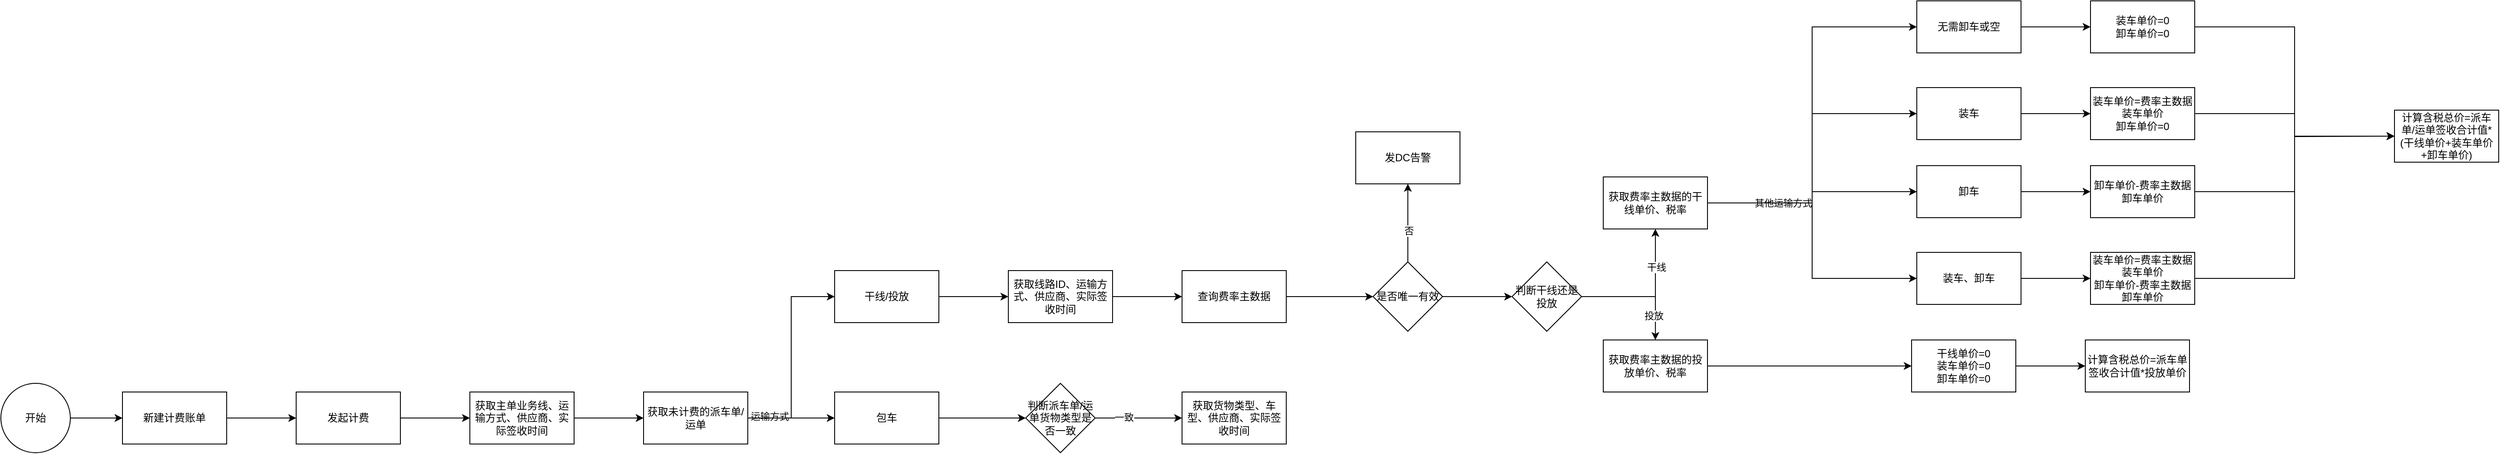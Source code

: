 <mxfile version="28.1.0">
  <diagram name="第 1 页" id="81J3v8VgtAfDuoiSXYik">
    <mxGraphModel dx="1426" dy="200871" grid="1" gridSize="10" guides="1" tooltips="1" connect="1" arrows="1" fold="1" page="1" pageScale="1" pageWidth="20000" pageHeight="200000" math="0" shadow="0">
      <root>
        <mxCell id="0" />
        <mxCell id="1" parent="0" />
        <mxCell id="ZeDddJGaVsbgRb_YvKpA-3" value="" style="edgeStyle=orthogonalEdgeStyle;rounded=0;orthogonalLoop=1;jettySize=auto;html=1;" edge="1" parent="1" source="ZeDddJGaVsbgRb_YvKpA-1" target="ZeDddJGaVsbgRb_YvKpA-2">
          <mxGeometry relative="1" as="geometry" />
        </mxCell>
        <mxCell id="ZeDddJGaVsbgRb_YvKpA-1" value="开始" style="ellipse;whiteSpace=wrap;html=1;aspect=fixed;" vertex="1" parent="1">
          <mxGeometry x="190" y="430" width="80" height="80" as="geometry" />
        </mxCell>
        <mxCell id="ZeDddJGaVsbgRb_YvKpA-5" value="" style="edgeStyle=orthogonalEdgeStyle;rounded=0;orthogonalLoop=1;jettySize=auto;html=1;" edge="1" parent="1" source="ZeDddJGaVsbgRb_YvKpA-2" target="ZeDddJGaVsbgRb_YvKpA-4">
          <mxGeometry relative="1" as="geometry" />
        </mxCell>
        <mxCell id="ZeDddJGaVsbgRb_YvKpA-2" value="新建计费账单" style="whiteSpace=wrap;html=1;" vertex="1" parent="1">
          <mxGeometry x="330" y="440" width="120" height="60" as="geometry" />
        </mxCell>
        <mxCell id="ZeDddJGaVsbgRb_YvKpA-7" value="" style="edgeStyle=orthogonalEdgeStyle;rounded=0;orthogonalLoop=1;jettySize=auto;html=1;" edge="1" parent="1" source="ZeDddJGaVsbgRb_YvKpA-4" target="ZeDddJGaVsbgRb_YvKpA-6">
          <mxGeometry relative="1" as="geometry" />
        </mxCell>
        <mxCell id="ZeDddJGaVsbgRb_YvKpA-4" value="发起计费" style="whiteSpace=wrap;html=1;" vertex="1" parent="1">
          <mxGeometry x="530" y="440" width="120" height="60" as="geometry" />
        </mxCell>
        <mxCell id="ZeDddJGaVsbgRb_YvKpA-9" value="" style="edgeStyle=orthogonalEdgeStyle;rounded=0;orthogonalLoop=1;jettySize=auto;html=1;" edge="1" parent="1" source="ZeDddJGaVsbgRb_YvKpA-6" target="ZeDddJGaVsbgRb_YvKpA-8">
          <mxGeometry relative="1" as="geometry" />
        </mxCell>
        <mxCell id="ZeDddJGaVsbgRb_YvKpA-6" value="获取主单业务线、运输方式、供应商、实际签收时间" style="whiteSpace=wrap;html=1;" vertex="1" parent="1">
          <mxGeometry x="730" y="440" width="120" height="60" as="geometry" />
        </mxCell>
        <mxCell id="ZeDddJGaVsbgRb_YvKpA-11" value="" style="edgeStyle=orthogonalEdgeStyle;rounded=0;orthogonalLoop=1;jettySize=auto;html=1;entryX=0;entryY=0.5;entryDx=0;entryDy=0;" edge="1" parent="1" source="ZeDddJGaVsbgRb_YvKpA-8" target="ZeDddJGaVsbgRb_YvKpA-10">
          <mxGeometry relative="1" as="geometry" />
        </mxCell>
        <mxCell id="ZeDddJGaVsbgRb_YvKpA-23" value="运输方式" style="edgeLabel;html=1;align=center;verticalAlign=middle;resizable=0;points=[];" vertex="1" connectable="0" parent="ZeDddJGaVsbgRb_YvKpA-11">
          <mxGeometry x="-0.792" y="2" relative="1" as="geometry">
            <mxPoint as="offset" />
          </mxGeometry>
        </mxCell>
        <mxCell id="ZeDddJGaVsbgRb_YvKpA-49" value="" style="edgeStyle=orthogonalEdgeStyle;rounded=0;orthogonalLoop=1;jettySize=auto;html=1;" edge="1" parent="1" source="ZeDddJGaVsbgRb_YvKpA-8" target="ZeDddJGaVsbgRb_YvKpA-48">
          <mxGeometry relative="1" as="geometry" />
        </mxCell>
        <mxCell id="ZeDddJGaVsbgRb_YvKpA-8" value="获取未计费的派车单/运单" style="whiteSpace=wrap;html=1;" vertex="1" parent="1">
          <mxGeometry x="930" y="440" width="120" height="60" as="geometry" />
        </mxCell>
        <mxCell id="ZeDddJGaVsbgRb_YvKpA-13" value="" style="edgeStyle=orthogonalEdgeStyle;rounded=0;orthogonalLoop=1;jettySize=auto;html=1;" edge="1" parent="1" source="ZeDddJGaVsbgRb_YvKpA-10" target="ZeDddJGaVsbgRb_YvKpA-12">
          <mxGeometry relative="1" as="geometry" />
        </mxCell>
        <mxCell id="ZeDddJGaVsbgRb_YvKpA-10" value="干线/投放" style="whiteSpace=wrap;html=1;" vertex="1" parent="1">
          <mxGeometry x="1150" y="300" width="120" height="60" as="geometry" />
        </mxCell>
        <mxCell id="ZeDddJGaVsbgRb_YvKpA-15" value="" style="edgeStyle=orthogonalEdgeStyle;rounded=0;orthogonalLoop=1;jettySize=auto;html=1;" edge="1" parent="1" source="ZeDddJGaVsbgRb_YvKpA-12" target="ZeDddJGaVsbgRb_YvKpA-14">
          <mxGeometry relative="1" as="geometry" />
        </mxCell>
        <mxCell id="ZeDddJGaVsbgRb_YvKpA-12" value="获取线路ID、运输方式、供应商、实际签收时间" style="whiteSpace=wrap;html=1;" vertex="1" parent="1">
          <mxGeometry x="1350" y="300" width="120" height="60" as="geometry" />
        </mxCell>
        <mxCell id="ZeDddJGaVsbgRb_YvKpA-17" value="" style="edgeStyle=orthogonalEdgeStyle;rounded=0;orthogonalLoop=1;jettySize=auto;html=1;" edge="1" parent="1" source="ZeDddJGaVsbgRb_YvKpA-14" target="ZeDddJGaVsbgRb_YvKpA-16">
          <mxGeometry relative="1" as="geometry" />
        </mxCell>
        <mxCell id="ZeDddJGaVsbgRb_YvKpA-14" value="查询费率主数据" style="whiteSpace=wrap;html=1;" vertex="1" parent="1">
          <mxGeometry x="1550" y="300" width="120" height="60" as="geometry" />
        </mxCell>
        <mxCell id="ZeDddJGaVsbgRb_YvKpA-19" value="" style="edgeStyle=orthogonalEdgeStyle;rounded=0;orthogonalLoop=1;jettySize=auto;html=1;" edge="1" parent="1" source="ZeDddJGaVsbgRb_YvKpA-16" target="ZeDddJGaVsbgRb_YvKpA-18">
          <mxGeometry relative="1" as="geometry" />
        </mxCell>
        <mxCell id="ZeDddJGaVsbgRb_YvKpA-20" value="否" style="edgeLabel;html=1;align=center;verticalAlign=middle;resizable=0;points=[];" vertex="1" connectable="0" parent="ZeDddJGaVsbgRb_YvKpA-19">
          <mxGeometry x="-0.2" y="-1" relative="1" as="geometry">
            <mxPoint as="offset" />
          </mxGeometry>
        </mxCell>
        <mxCell id="ZeDddJGaVsbgRb_YvKpA-55" value="" style="edgeStyle=orthogonalEdgeStyle;rounded=0;orthogonalLoop=1;jettySize=auto;html=1;" edge="1" parent="1" source="ZeDddJGaVsbgRb_YvKpA-16" target="ZeDddJGaVsbgRb_YvKpA-54">
          <mxGeometry relative="1" as="geometry" />
        </mxCell>
        <mxCell id="ZeDddJGaVsbgRb_YvKpA-16" value="是否唯一有效" style="rhombus;whiteSpace=wrap;html=1;" vertex="1" parent="1">
          <mxGeometry x="1770" y="290" width="80" height="80" as="geometry" />
        </mxCell>
        <mxCell id="ZeDddJGaVsbgRb_YvKpA-18" value="发DC告警" style="whiteSpace=wrap;html=1;" vertex="1" parent="1">
          <mxGeometry x="1750" y="140" width="120" height="60" as="geometry" />
        </mxCell>
        <mxCell id="ZeDddJGaVsbgRb_YvKpA-25" value="" style="edgeStyle=orthogonalEdgeStyle;rounded=0;orthogonalLoop=1;jettySize=auto;html=1;entryX=0;entryY=0.5;entryDx=0;entryDy=0;" edge="1" parent="1" source="ZeDddJGaVsbgRb_YvKpA-21" target="ZeDddJGaVsbgRb_YvKpA-24">
          <mxGeometry relative="1" as="geometry" />
        </mxCell>
        <mxCell id="ZeDddJGaVsbgRb_YvKpA-27" value="其他运输方式" style="edgeLabel;html=1;align=center;verticalAlign=middle;resizable=0;points=[];" vertex="1" connectable="0" parent="ZeDddJGaVsbgRb_YvKpA-25">
          <mxGeometry x="-0.609" relative="1" as="geometry">
            <mxPoint as="offset" />
          </mxGeometry>
        </mxCell>
        <mxCell id="ZeDddJGaVsbgRb_YvKpA-30" value="" style="edgeStyle=orthogonalEdgeStyle;rounded=0;orthogonalLoop=1;jettySize=auto;html=1;entryX=0;entryY=0.5;entryDx=0;entryDy=0;" edge="1" parent="1" source="ZeDddJGaVsbgRb_YvKpA-21" target="ZeDddJGaVsbgRb_YvKpA-29">
          <mxGeometry relative="1" as="geometry" />
        </mxCell>
        <mxCell id="ZeDddJGaVsbgRb_YvKpA-32" value="" style="edgeStyle=orthogonalEdgeStyle;rounded=0;orthogonalLoop=1;jettySize=auto;html=1;entryX=0;entryY=0.5;entryDx=0;entryDy=0;" edge="1" parent="1" source="ZeDddJGaVsbgRb_YvKpA-21" target="ZeDddJGaVsbgRb_YvKpA-31">
          <mxGeometry relative="1" as="geometry" />
        </mxCell>
        <mxCell id="ZeDddJGaVsbgRb_YvKpA-34" value="" style="edgeStyle=orthogonalEdgeStyle;rounded=0;orthogonalLoop=1;jettySize=auto;html=1;entryX=0;entryY=0.5;entryDx=0;entryDy=0;" edge="1" parent="1" source="ZeDddJGaVsbgRb_YvKpA-21" target="ZeDddJGaVsbgRb_YvKpA-33">
          <mxGeometry relative="1" as="geometry" />
        </mxCell>
        <mxCell id="ZeDddJGaVsbgRb_YvKpA-21" value="获取费率主数据的干线单价、税率" style="whiteSpace=wrap;html=1;" vertex="1" parent="1">
          <mxGeometry x="2035" y="192" width="120" height="60" as="geometry" />
        </mxCell>
        <mxCell id="ZeDddJGaVsbgRb_YvKpA-36" value="" style="edgeStyle=orthogonalEdgeStyle;rounded=0;orthogonalLoop=1;jettySize=auto;html=1;" edge="1" parent="1" source="ZeDddJGaVsbgRb_YvKpA-24" target="ZeDddJGaVsbgRb_YvKpA-35">
          <mxGeometry relative="1" as="geometry" />
        </mxCell>
        <mxCell id="ZeDddJGaVsbgRb_YvKpA-24" value="无需卸车或空" style="whiteSpace=wrap;html=1;" vertex="1" parent="1">
          <mxGeometry x="2396" y="-11" width="120" height="60" as="geometry" />
        </mxCell>
        <mxCell id="ZeDddJGaVsbgRb_YvKpA-38" value="" style="edgeStyle=orthogonalEdgeStyle;rounded=0;orthogonalLoop=1;jettySize=auto;html=1;" edge="1" parent="1" source="ZeDddJGaVsbgRb_YvKpA-29" target="ZeDddJGaVsbgRb_YvKpA-37">
          <mxGeometry relative="1" as="geometry" />
        </mxCell>
        <mxCell id="ZeDddJGaVsbgRb_YvKpA-29" value="装车" style="whiteSpace=wrap;html=1;" vertex="1" parent="1">
          <mxGeometry x="2396" y="89" width="120" height="60" as="geometry" />
        </mxCell>
        <mxCell id="ZeDddJGaVsbgRb_YvKpA-40" value="" style="edgeStyle=orthogonalEdgeStyle;rounded=0;orthogonalLoop=1;jettySize=auto;html=1;" edge="1" parent="1" source="ZeDddJGaVsbgRb_YvKpA-31" target="ZeDddJGaVsbgRb_YvKpA-39">
          <mxGeometry relative="1" as="geometry" />
        </mxCell>
        <mxCell id="ZeDddJGaVsbgRb_YvKpA-31" value="卸车" style="whiteSpace=wrap;html=1;" vertex="1" parent="1">
          <mxGeometry x="2396" y="179" width="120" height="60" as="geometry" />
        </mxCell>
        <mxCell id="ZeDddJGaVsbgRb_YvKpA-42" value="" style="edgeStyle=orthogonalEdgeStyle;rounded=0;orthogonalLoop=1;jettySize=auto;html=1;" edge="1" parent="1" source="ZeDddJGaVsbgRb_YvKpA-33" target="ZeDddJGaVsbgRb_YvKpA-41">
          <mxGeometry relative="1" as="geometry" />
        </mxCell>
        <mxCell id="ZeDddJGaVsbgRb_YvKpA-33" value="装车、卸车" style="whiteSpace=wrap;html=1;" vertex="1" parent="1">
          <mxGeometry x="2396" y="279" width="120" height="60" as="geometry" />
        </mxCell>
        <mxCell id="ZeDddJGaVsbgRb_YvKpA-44" value="" style="edgeStyle=orthogonalEdgeStyle;rounded=0;orthogonalLoop=1;jettySize=auto;html=1;entryX=0;entryY=0.5;entryDx=0;entryDy=0;" edge="1" parent="1" source="ZeDddJGaVsbgRb_YvKpA-35" target="ZeDddJGaVsbgRb_YvKpA-43">
          <mxGeometry relative="1" as="geometry" />
        </mxCell>
        <mxCell id="ZeDddJGaVsbgRb_YvKpA-35" value="装车单价=0&lt;div&gt;卸车单价=0&lt;/div&gt;" style="whiteSpace=wrap;html=1;" vertex="1" parent="1">
          <mxGeometry x="2596" y="-11" width="120" height="60" as="geometry" />
        </mxCell>
        <mxCell id="ZeDddJGaVsbgRb_YvKpA-45" style="edgeStyle=orthogonalEdgeStyle;rounded=0;orthogonalLoop=1;jettySize=auto;html=1;" edge="1" parent="1" source="ZeDddJGaVsbgRb_YvKpA-37">
          <mxGeometry relative="1" as="geometry">
            <mxPoint x="2946" y="145" as="targetPoint" />
          </mxGeometry>
        </mxCell>
        <mxCell id="ZeDddJGaVsbgRb_YvKpA-37" value="装车单价=费率主数据装车单价&lt;div&gt;卸车单价=0&lt;/div&gt;" style="whiteSpace=wrap;html=1;" vertex="1" parent="1">
          <mxGeometry x="2596" y="89" width="120" height="60" as="geometry" />
        </mxCell>
        <mxCell id="ZeDddJGaVsbgRb_YvKpA-46" style="edgeStyle=orthogonalEdgeStyle;rounded=0;orthogonalLoop=1;jettySize=auto;html=1;entryX=0;entryY=0.5;entryDx=0;entryDy=0;" edge="1" parent="1" source="ZeDddJGaVsbgRb_YvKpA-39" target="ZeDddJGaVsbgRb_YvKpA-43">
          <mxGeometry relative="1" as="geometry" />
        </mxCell>
        <mxCell id="ZeDddJGaVsbgRb_YvKpA-39" value="卸车单价-费率主数据卸车单价" style="whiteSpace=wrap;html=1;" vertex="1" parent="1">
          <mxGeometry x="2596" y="179" width="120" height="60" as="geometry" />
        </mxCell>
        <mxCell id="ZeDddJGaVsbgRb_YvKpA-47" style="edgeStyle=orthogonalEdgeStyle;rounded=0;orthogonalLoop=1;jettySize=auto;html=1;entryX=0;entryY=0.5;entryDx=0;entryDy=0;" edge="1" parent="1" source="ZeDddJGaVsbgRb_YvKpA-41" target="ZeDddJGaVsbgRb_YvKpA-43">
          <mxGeometry relative="1" as="geometry" />
        </mxCell>
        <mxCell id="ZeDddJGaVsbgRb_YvKpA-41" value="装车单价=费率主数据装车单价&lt;div&gt;卸车单价-费率主数据卸车单价&lt;/div&gt;" style="whiteSpace=wrap;html=1;" vertex="1" parent="1">
          <mxGeometry x="2596" y="279" width="120" height="60" as="geometry" />
        </mxCell>
        <mxCell id="ZeDddJGaVsbgRb_YvKpA-43" value="计算含税总价=派车单/运单签收合计值*(干线单价+装车单价+卸车单价)" style="whiteSpace=wrap;html=1;" vertex="1" parent="1">
          <mxGeometry x="2946" y="115" width="120" height="60" as="geometry" />
        </mxCell>
        <mxCell id="ZeDddJGaVsbgRb_YvKpA-67" value="" style="edgeStyle=orthogonalEdgeStyle;rounded=0;orthogonalLoop=1;jettySize=auto;html=1;" edge="1" parent="1" source="ZeDddJGaVsbgRb_YvKpA-48" target="ZeDddJGaVsbgRb_YvKpA-66">
          <mxGeometry relative="1" as="geometry" />
        </mxCell>
        <mxCell id="ZeDddJGaVsbgRb_YvKpA-48" value="包车" style="whiteSpace=wrap;html=1;" vertex="1" parent="1">
          <mxGeometry x="1150" y="440" width="120" height="60" as="geometry" />
        </mxCell>
        <mxCell id="ZeDddJGaVsbgRb_YvKpA-57" style="edgeStyle=orthogonalEdgeStyle;rounded=0;orthogonalLoop=1;jettySize=auto;html=1;entryX=0.5;entryY=1;entryDx=0;entryDy=0;" edge="1" parent="1" source="ZeDddJGaVsbgRb_YvKpA-54" target="ZeDddJGaVsbgRb_YvKpA-21">
          <mxGeometry relative="1" as="geometry" />
        </mxCell>
        <mxCell id="ZeDddJGaVsbgRb_YvKpA-58" value="干线" style="edgeLabel;html=1;align=center;verticalAlign=middle;resizable=0;points=[];" vertex="1" connectable="0" parent="ZeDddJGaVsbgRb_YvKpA-57">
          <mxGeometry x="0.46" y="-1" relative="1" as="geometry">
            <mxPoint as="offset" />
          </mxGeometry>
        </mxCell>
        <mxCell id="ZeDddJGaVsbgRb_YvKpA-60" value="" style="edgeStyle=orthogonalEdgeStyle;rounded=0;orthogonalLoop=1;jettySize=auto;html=1;" edge="1" parent="1" source="ZeDddJGaVsbgRb_YvKpA-54" target="ZeDddJGaVsbgRb_YvKpA-59">
          <mxGeometry relative="1" as="geometry" />
        </mxCell>
        <mxCell id="ZeDddJGaVsbgRb_YvKpA-61" value="投放" style="edgeLabel;html=1;align=center;verticalAlign=middle;resizable=0;points=[];" vertex="1" connectable="0" parent="ZeDddJGaVsbgRb_YvKpA-60">
          <mxGeometry x="0.585" y="-2" relative="1" as="geometry">
            <mxPoint as="offset" />
          </mxGeometry>
        </mxCell>
        <mxCell id="ZeDddJGaVsbgRb_YvKpA-54" value="判断干线还是投放" style="rhombus;whiteSpace=wrap;html=1;" vertex="1" parent="1">
          <mxGeometry x="1930" y="290" width="80" height="80" as="geometry" />
        </mxCell>
        <mxCell id="ZeDddJGaVsbgRb_YvKpA-63" value="" style="edgeStyle=orthogonalEdgeStyle;rounded=0;orthogonalLoop=1;jettySize=auto;html=1;" edge="1" parent="1" source="ZeDddJGaVsbgRb_YvKpA-59" target="ZeDddJGaVsbgRb_YvKpA-62">
          <mxGeometry relative="1" as="geometry" />
        </mxCell>
        <mxCell id="ZeDddJGaVsbgRb_YvKpA-59" value="获取费率主数据的投放单价、税率" style="whiteSpace=wrap;html=1;" vertex="1" parent="1">
          <mxGeometry x="2035" y="380" width="120" height="60" as="geometry" />
        </mxCell>
        <mxCell id="ZeDddJGaVsbgRb_YvKpA-65" value="" style="edgeStyle=orthogonalEdgeStyle;rounded=0;orthogonalLoop=1;jettySize=auto;html=1;" edge="1" parent="1" source="ZeDddJGaVsbgRb_YvKpA-62" target="ZeDddJGaVsbgRb_YvKpA-64">
          <mxGeometry relative="1" as="geometry" />
        </mxCell>
        <mxCell id="ZeDddJGaVsbgRb_YvKpA-62" value="干线单价=0&lt;div&gt;装车单价=0&lt;/div&gt;&lt;div&gt;卸车单价=0&lt;/div&gt;" style="whiteSpace=wrap;html=1;" vertex="1" parent="1">
          <mxGeometry x="2390" y="380" width="120" height="60" as="geometry" />
        </mxCell>
        <mxCell id="ZeDddJGaVsbgRb_YvKpA-64" value="计算含税总价=派车单签收合计值*投放单价" style="whiteSpace=wrap;html=1;" vertex="1" parent="1">
          <mxGeometry x="2590" y="380" width="120" height="60" as="geometry" />
        </mxCell>
        <mxCell id="ZeDddJGaVsbgRb_YvKpA-69" value="" style="edgeStyle=orthogonalEdgeStyle;rounded=0;orthogonalLoop=1;jettySize=auto;html=1;" edge="1" parent="1" source="ZeDddJGaVsbgRb_YvKpA-66" target="ZeDddJGaVsbgRb_YvKpA-68">
          <mxGeometry relative="1" as="geometry" />
        </mxCell>
        <mxCell id="ZeDddJGaVsbgRb_YvKpA-70" value="一致" style="edgeLabel;html=1;align=center;verticalAlign=middle;resizable=0;points=[];" vertex="1" connectable="0" parent="ZeDddJGaVsbgRb_YvKpA-69">
          <mxGeometry x="-0.34" y="1" relative="1" as="geometry">
            <mxPoint as="offset" />
          </mxGeometry>
        </mxCell>
        <mxCell id="ZeDddJGaVsbgRb_YvKpA-66" value="判断派车单/运单货物类型是否一致" style="rhombus;whiteSpace=wrap;html=1;" vertex="1" parent="1">
          <mxGeometry x="1370" y="430" width="80" height="80" as="geometry" />
        </mxCell>
        <mxCell id="ZeDddJGaVsbgRb_YvKpA-68" value="获取货物类型、车型、供应商、实际签收时间" style="whiteSpace=wrap;html=1;" vertex="1" parent="1">
          <mxGeometry x="1550" y="440" width="120" height="60" as="geometry" />
        </mxCell>
      </root>
    </mxGraphModel>
  </diagram>
</mxfile>
